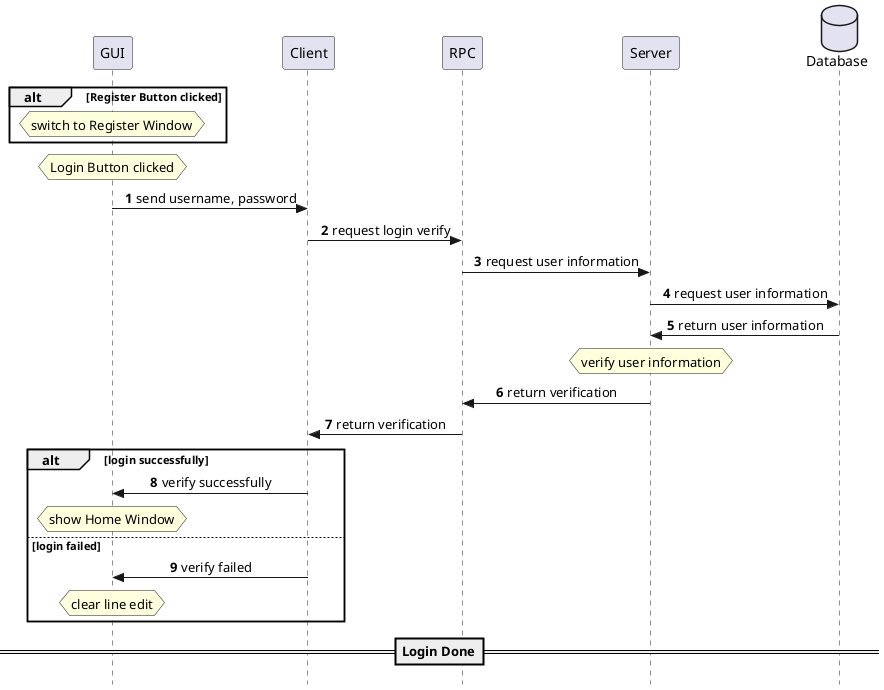 @startuml
'https://plantuml.com/sequence-diagram
skinparam sequenceMessageAlign center
skinparam responseMessageBelowArrow false
skinparam style strictuml
hide unlinked
autonumber

database "Database" as sql order 4
participant "Server" as server order 3
participant "RPC" as rpc order 2
participant "Client" as client order 1
participant "GUI" as gui order 0

alt Register Button clicked
    hnote over gui: switch to Register Window
end
hnote over gui: Login Button clicked
gui -> client: send username, password
client -> rpc: request login verify
rpc -> server: request user information
server -> sql: request user information
server <- sql: return user information
hnote over server: verify user information
rpc <- server: return verification
client <- rpc: return verification
alt login successfully
    gui <- client: verify successfully
    hnote over gui: show Home Window
else login failed
    gui <- client: verify failed
    hnote over gui: clear line edit
end
==Login Done==

@enduml